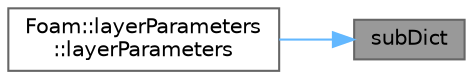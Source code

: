 digraph "subDict"
{
 // LATEX_PDF_SIZE
  bgcolor="transparent";
  edge [fontname=Helvetica,fontsize=10,labelfontname=Helvetica,labelfontsize=10];
  node [fontname=Helvetica,fontsize=10,shape=box,height=0.2,width=0.4];
  rankdir="RL";
  Node1 [id="Node000001",label="subDict",height=0.2,width=0.4,color="gray40", fillcolor="grey60", style="filled", fontcolor="black",tooltip=" "];
  Node1 -> Node2 [id="edge1_Node000001_Node000002",dir="back",color="steelblue1",style="solid",tooltip=" "];
  Node2 [id="Node000002",label="Foam::layerParameters\l::layerParameters",height=0.2,width=0.4,color="grey40", fillcolor="white", style="filled",URL="$classFoam_1_1layerParameters.html#affb203fb68c0cbf619a0d76a87ae3d5c",tooltip=" "];
}

